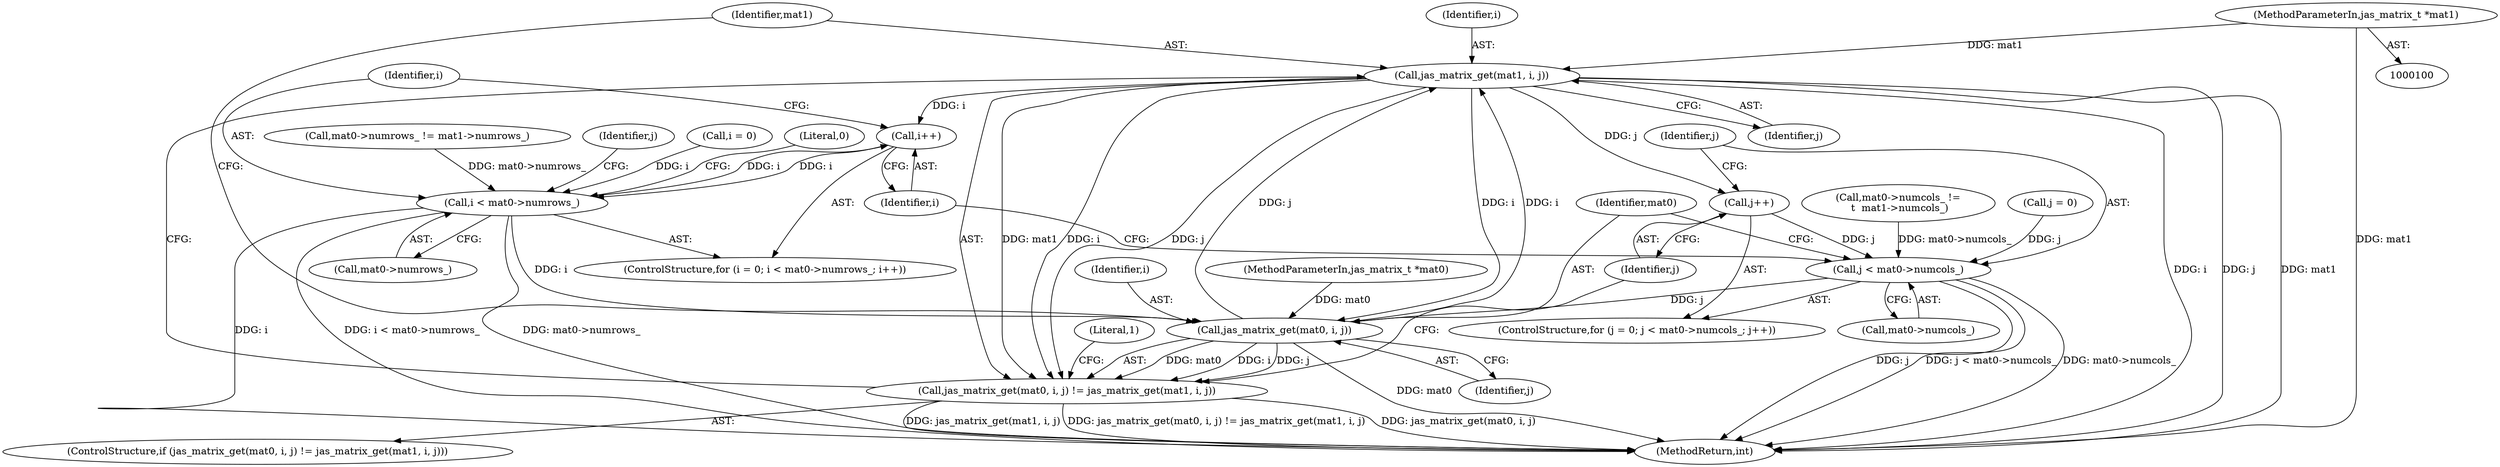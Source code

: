 digraph "0_jasper_d42b2388f7f8e0332c846675133acea151fc557a_19@pointer" {
"1000102" [label="(MethodParameterIn,jas_matrix_t *mat1)"];
"1000155" [label="(Call,jas_matrix_get(mat1, i, j))"];
"1000134" [label="(Call,i++)"];
"1000129" [label="(Call,i < mat0->numrows_)"];
"1000151" [label="(Call,jas_matrix_get(mat0, i, j))"];
"1000150" [label="(Call,jas_matrix_get(mat0, i, j) != jas_matrix_get(mat1, i, j))"];
"1000146" [label="(Call,j++)"];
"1000141" [label="(Call,j < mat0->numcols_)"];
"1000146" [label="(Call,j++)"];
"1000154" [label="(Identifier,j)"];
"1000139" [label="(Identifier,j)"];
"1000126" [label="(Call,i = 0)"];
"1000115" [label="(Call,mat0->numcols_ !=\n \t  mat1->numcols_)"];
"1000138" [label="(Call,j = 0)"];
"1000155" [label="(Call,jas_matrix_get(mat1, i, j))"];
"1000156" [label="(Identifier,mat1)"];
"1000137" [label="(ControlStructure,for (j = 0; j < mat0->numcols_; j++))"];
"1000135" [label="(Identifier,i)"];
"1000149" [label="(ControlStructure,if (jas_matrix_get(mat0, i, j) != jas_matrix_get(mat1, i, j)))"];
"1000141" [label="(Call,j < mat0->numcols_)"];
"1000163" [label="(Literal,0)"];
"1000157" [label="(Identifier,i)"];
"1000131" [label="(Call,mat0->numrows_)"];
"1000129" [label="(Call,i < mat0->numrows_)"];
"1000152" [label="(Identifier,mat0)"];
"1000153" [label="(Identifier,i)"];
"1000130" [label="(Identifier,i)"];
"1000164" [label="(MethodReturn,int)"];
"1000147" [label="(Identifier,j)"];
"1000151" [label="(Call,jas_matrix_get(mat0, i, j))"];
"1000142" [label="(Identifier,j)"];
"1000102" [label="(MethodParameterIn,jas_matrix_t *mat1)"];
"1000158" [label="(Identifier,j)"];
"1000143" [label="(Call,mat0->numcols_)"];
"1000125" [label="(ControlStructure,for (i = 0; i < mat0->numrows_; i++))"];
"1000101" [label="(MethodParameterIn,jas_matrix_t *mat0)"];
"1000108" [label="(Call,mat0->numrows_ != mat1->numrows_)"];
"1000150" [label="(Call,jas_matrix_get(mat0, i, j) != jas_matrix_get(mat1, i, j))"];
"1000134" [label="(Call,i++)"];
"1000161" [label="(Literal,1)"];
"1000102" -> "1000100"  [label="AST: "];
"1000102" -> "1000164"  [label="DDG: mat1"];
"1000102" -> "1000155"  [label="DDG: mat1"];
"1000155" -> "1000150"  [label="AST: "];
"1000155" -> "1000158"  [label="CFG: "];
"1000156" -> "1000155"  [label="AST: "];
"1000157" -> "1000155"  [label="AST: "];
"1000158" -> "1000155"  [label="AST: "];
"1000150" -> "1000155"  [label="CFG: "];
"1000155" -> "1000164"  [label="DDG: i"];
"1000155" -> "1000164"  [label="DDG: j"];
"1000155" -> "1000164"  [label="DDG: mat1"];
"1000155" -> "1000134"  [label="DDG: i"];
"1000155" -> "1000146"  [label="DDG: j"];
"1000155" -> "1000151"  [label="DDG: i"];
"1000155" -> "1000150"  [label="DDG: mat1"];
"1000155" -> "1000150"  [label="DDG: i"];
"1000155" -> "1000150"  [label="DDG: j"];
"1000151" -> "1000155"  [label="DDG: i"];
"1000151" -> "1000155"  [label="DDG: j"];
"1000134" -> "1000125"  [label="AST: "];
"1000134" -> "1000135"  [label="CFG: "];
"1000135" -> "1000134"  [label="AST: "];
"1000130" -> "1000134"  [label="CFG: "];
"1000134" -> "1000129"  [label="DDG: i"];
"1000129" -> "1000134"  [label="DDG: i"];
"1000129" -> "1000125"  [label="AST: "];
"1000129" -> "1000131"  [label="CFG: "];
"1000130" -> "1000129"  [label="AST: "];
"1000131" -> "1000129"  [label="AST: "];
"1000139" -> "1000129"  [label="CFG: "];
"1000163" -> "1000129"  [label="CFG: "];
"1000129" -> "1000164"  [label="DDG: mat0->numrows_"];
"1000129" -> "1000164"  [label="DDG: i"];
"1000129" -> "1000164"  [label="DDG: i < mat0->numrows_"];
"1000126" -> "1000129"  [label="DDG: i"];
"1000108" -> "1000129"  [label="DDG: mat0->numrows_"];
"1000129" -> "1000151"  [label="DDG: i"];
"1000151" -> "1000150"  [label="AST: "];
"1000151" -> "1000154"  [label="CFG: "];
"1000152" -> "1000151"  [label="AST: "];
"1000153" -> "1000151"  [label="AST: "];
"1000154" -> "1000151"  [label="AST: "];
"1000156" -> "1000151"  [label="CFG: "];
"1000151" -> "1000164"  [label="DDG: mat0"];
"1000151" -> "1000150"  [label="DDG: mat0"];
"1000151" -> "1000150"  [label="DDG: i"];
"1000151" -> "1000150"  [label="DDG: j"];
"1000101" -> "1000151"  [label="DDG: mat0"];
"1000141" -> "1000151"  [label="DDG: j"];
"1000150" -> "1000149"  [label="AST: "];
"1000161" -> "1000150"  [label="CFG: "];
"1000147" -> "1000150"  [label="CFG: "];
"1000150" -> "1000164"  [label="DDG: jas_matrix_get(mat0, i, j) != jas_matrix_get(mat1, i, j)"];
"1000150" -> "1000164"  [label="DDG: jas_matrix_get(mat0, i, j)"];
"1000150" -> "1000164"  [label="DDG: jas_matrix_get(mat1, i, j)"];
"1000146" -> "1000137"  [label="AST: "];
"1000146" -> "1000147"  [label="CFG: "];
"1000147" -> "1000146"  [label="AST: "];
"1000142" -> "1000146"  [label="CFG: "];
"1000146" -> "1000141"  [label="DDG: j"];
"1000141" -> "1000137"  [label="AST: "];
"1000141" -> "1000143"  [label="CFG: "];
"1000142" -> "1000141"  [label="AST: "];
"1000143" -> "1000141"  [label="AST: "];
"1000152" -> "1000141"  [label="CFG: "];
"1000135" -> "1000141"  [label="CFG: "];
"1000141" -> "1000164"  [label="DDG: j"];
"1000141" -> "1000164"  [label="DDG: j < mat0->numcols_"];
"1000141" -> "1000164"  [label="DDG: mat0->numcols_"];
"1000138" -> "1000141"  [label="DDG: j"];
"1000115" -> "1000141"  [label="DDG: mat0->numcols_"];
}
